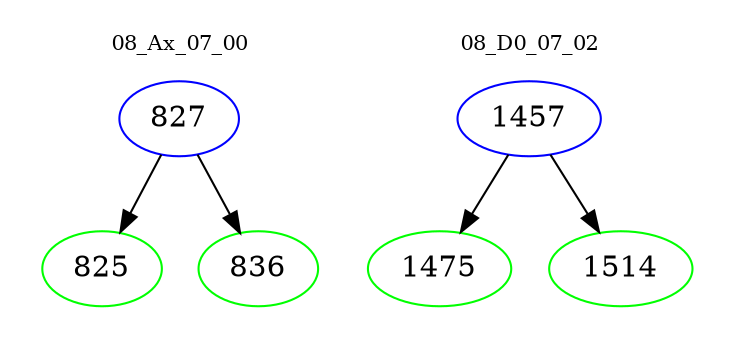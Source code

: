 digraph{
subgraph cluster_0 {
color = white
label = "08_Ax_07_00";
fontsize=10;
T0_827 [label="827", color="blue"]
T0_827 -> T0_825 [color="black"]
T0_825 [label="825", color="green"]
T0_827 -> T0_836 [color="black"]
T0_836 [label="836", color="green"]
}
subgraph cluster_1 {
color = white
label = "08_D0_07_02";
fontsize=10;
T1_1457 [label="1457", color="blue"]
T1_1457 -> T1_1475 [color="black"]
T1_1475 [label="1475", color="green"]
T1_1457 -> T1_1514 [color="black"]
T1_1514 [label="1514", color="green"]
}
}

